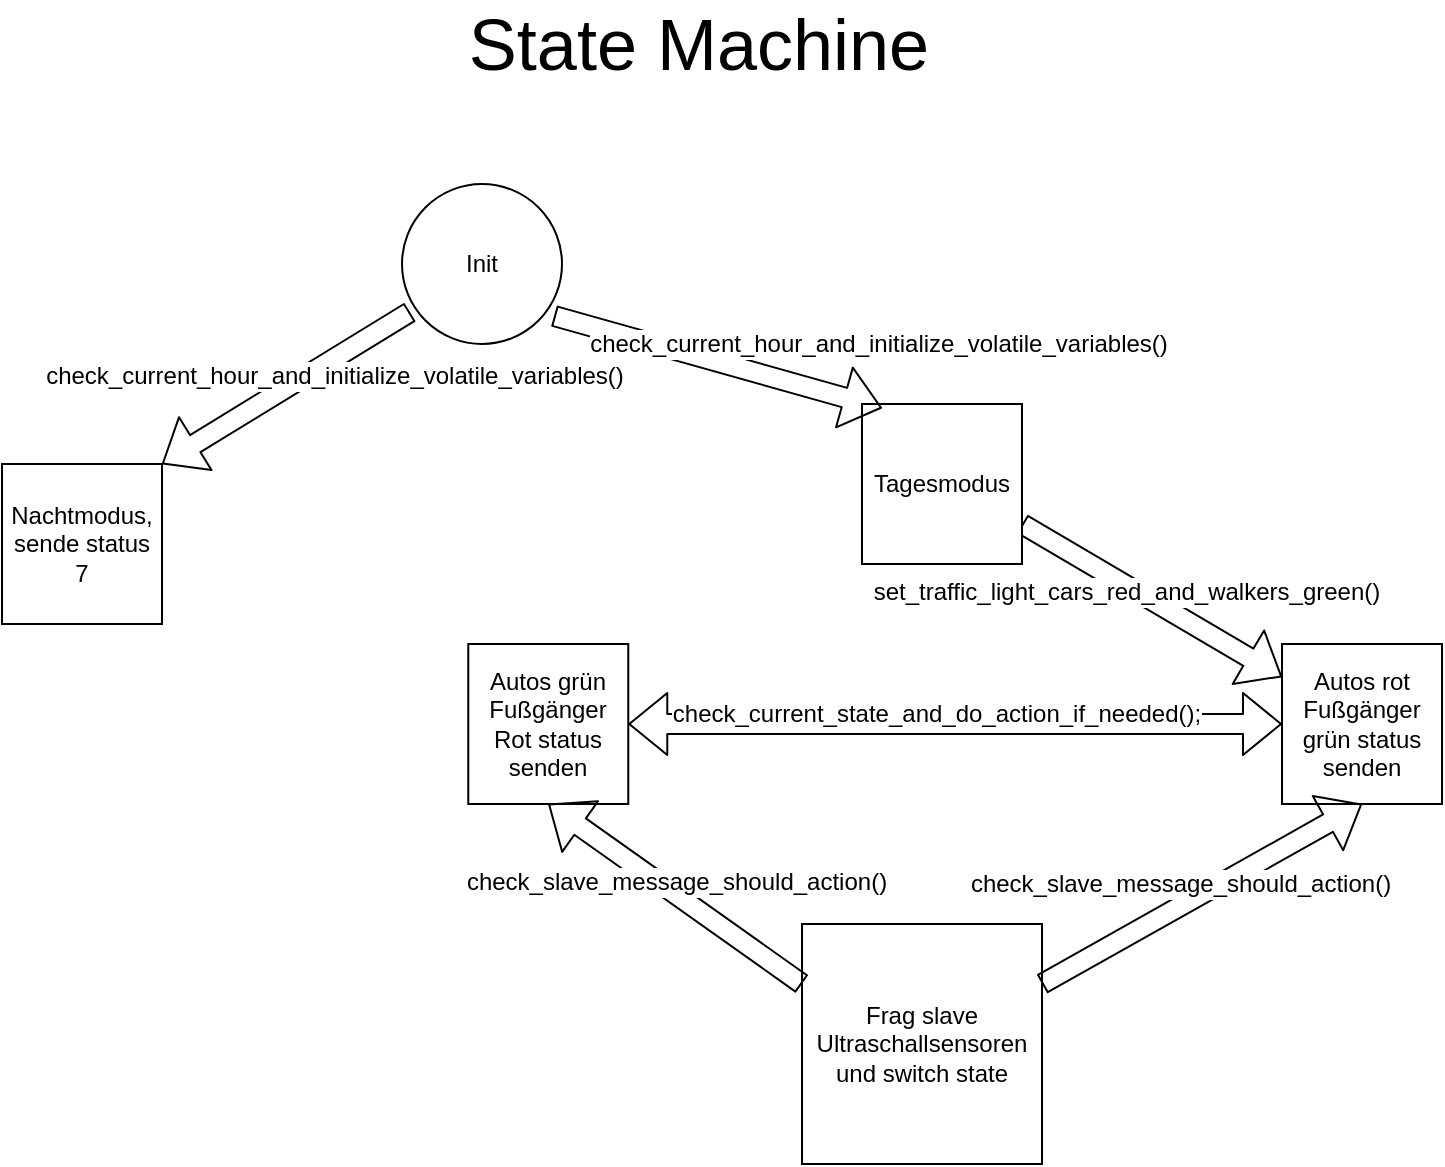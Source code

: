 <mxfile version="12.5.5" type="device"><diagram id="C5RBs43oDa-KdzZeNtuy" name="Page-1"><mxGraphModel dx="1454" dy="844" grid="1" gridSize="10" guides="1" tooltips="1" connect="1" arrows="1" fold="1" page="1" pageScale="1" pageWidth="827" pageHeight="1169" math="0" shadow="0"><root><mxCell id="WIyWlLk6GJQsqaUBKTNV-0"/><mxCell id="WIyWlLk6GJQsqaUBKTNV-1" parent="WIyWlLk6GJQsqaUBKTNV-0"/><mxCell id="KitOFR2kjdoHAZ0fSuVn-0" value="Init" style="ellipse;whiteSpace=wrap;html=1;aspect=fixed;" vertex="1" parent="WIyWlLk6GJQsqaUBKTNV-1"><mxGeometry x="270" y="130" width="80" height="80" as="geometry"/></mxCell><mxCell id="KitOFR2kjdoHAZ0fSuVn-1" value="&lt;div&gt;Nachtmodus, sende status 7&lt;br&gt;&lt;/div&gt;" style="whiteSpace=wrap;html=1;aspect=fixed;" vertex="1" parent="WIyWlLk6GJQsqaUBKTNV-1"><mxGeometry x="70" y="270" width="80" height="80" as="geometry"/></mxCell><mxCell id="KitOFR2kjdoHAZ0fSuVn-3" value="" style="shape=flexArrow;endArrow=classic;html=1;exitX=0.05;exitY=0.8;exitDx=0;exitDy=0;exitPerimeter=0;entryX=1;entryY=0;entryDx=0;entryDy=0;" edge="1" parent="WIyWlLk6GJQsqaUBKTNV-1" source="KitOFR2kjdoHAZ0fSuVn-0" target="KitOFR2kjdoHAZ0fSuVn-1"><mxGeometry width="50" height="50" relative="1" as="geometry"><mxPoint x="70" y="420" as="sourcePoint"/><mxPoint x="260" y="370" as="targetPoint"/><Array as="points"/></mxGeometry></mxCell><mxCell id="KitOFR2kjdoHAZ0fSuVn-14" value="&lt;div&gt;check_current_hour_and_initialize_volatile_variables()&lt;/div&gt;" style="text;html=1;align=center;verticalAlign=middle;resizable=0;points=[];labelBackgroundColor=#ffffff;" vertex="1" connectable="0" parent="KitOFR2kjdoHAZ0fSuVn-3"><mxGeometry x="-0.329" y="7" relative="1" as="geometry"><mxPoint as="offset"/></mxGeometry></mxCell><mxCell id="KitOFR2kjdoHAZ0fSuVn-9" value="Autos grün Fußgänger Rot status senden" style="whiteSpace=wrap;html=1;aspect=fixed;" vertex="1" parent="WIyWlLk6GJQsqaUBKTNV-1"><mxGeometry x="303.14" y="360" width="80" height="80" as="geometry"/></mxCell><mxCell id="KitOFR2kjdoHAZ0fSuVn-11" value="Autos rot Fußgänger grün status senden" style="whiteSpace=wrap;html=1;aspect=fixed;" vertex="1" parent="WIyWlLk6GJQsqaUBKTNV-1"><mxGeometry x="710" y="360" width="80" height="80" as="geometry"/></mxCell><mxCell id="KitOFR2kjdoHAZ0fSuVn-13" value="" style="shape=flexArrow;endArrow=classic;startArrow=classic;html=1;entryX=0;entryY=0.5;entryDx=0;entryDy=0;exitX=1;exitY=0.5;exitDx=0;exitDy=0;" edge="1" parent="WIyWlLk6GJQsqaUBKTNV-1" source="KitOFR2kjdoHAZ0fSuVn-9" target="KitOFR2kjdoHAZ0fSuVn-11"><mxGeometry width="50" height="50" relative="1" as="geometry"><mxPoint x="285" y="660" as="sourcePoint"/><mxPoint x="435" y="660" as="targetPoint"/></mxGeometry></mxCell><mxCell id="KitOFR2kjdoHAZ0fSuVn-16" value="check_current_state_and_do_action_if_needed();" style="text;html=1;align=center;verticalAlign=middle;resizable=0;points=[];labelBackgroundColor=#ffffff;" vertex="1" connectable="0" parent="KitOFR2kjdoHAZ0fSuVn-13"><mxGeometry x="-0.06" y="5" relative="1" as="geometry"><mxPoint as="offset"/></mxGeometry></mxCell><mxCell id="KitOFR2kjdoHAZ0fSuVn-19" value="Frag slave Ultraschallsensoren und switch state" style="whiteSpace=wrap;html=1;aspect=fixed;" vertex="1" parent="WIyWlLk6GJQsqaUBKTNV-1"><mxGeometry x="470" y="500" width="120" height="120" as="geometry"/></mxCell><mxCell id="KitOFR2kjdoHAZ0fSuVn-22" value="" style="shape=flexArrow;endArrow=classic;html=1;entryX=0.5;entryY=1;entryDx=0;entryDy=0;exitX=0;exitY=0.25;exitDx=0;exitDy=0;" edge="1" parent="WIyWlLk6GJQsqaUBKTNV-1" source="KitOFR2kjdoHAZ0fSuVn-19" target="KitOFR2kjdoHAZ0fSuVn-9"><mxGeometry width="50" height="50" relative="1" as="geometry"><mxPoint x="80" y="690" as="sourcePoint"/><mxPoint x="130" y="640" as="targetPoint"/></mxGeometry></mxCell><mxCell id="KitOFR2kjdoHAZ0fSuVn-35" value="check_slave_message_should_action()" style="text;html=1;align=center;verticalAlign=middle;resizable=0;points=[];labelBackgroundColor=#ffffff;" vertex="1" connectable="0" parent="KitOFR2kjdoHAZ0fSuVn-22"><mxGeometry x="0.043" y="-5" relative="1" as="geometry"><mxPoint as="offset"/></mxGeometry></mxCell><mxCell id="KitOFR2kjdoHAZ0fSuVn-23" value="" style="shape=flexArrow;endArrow=classic;html=1;entryX=0.5;entryY=1;entryDx=0;entryDy=0;exitX=1;exitY=0.25;exitDx=0;exitDy=0;" edge="1" parent="WIyWlLk6GJQsqaUBKTNV-1" source="KitOFR2kjdoHAZ0fSuVn-19" target="KitOFR2kjdoHAZ0fSuVn-11"><mxGeometry width="50" height="50" relative="1" as="geometry"><mxPoint x="450" y="540.0" as="sourcePoint"/><mxPoint x="380" y="450" as="targetPoint"/></mxGeometry></mxCell><mxCell id="KitOFR2kjdoHAZ0fSuVn-38" value="check_slave_message_should_action()" style="text;html=1;align=center;verticalAlign=middle;resizable=0;points=[];labelBackgroundColor=#ffffff;" vertex="1" connectable="0" parent="KitOFR2kjdoHAZ0fSuVn-23"><mxGeometry x="-0.077" y="10" relative="1" as="geometry"><mxPoint as="offset"/></mxGeometry></mxCell><mxCell id="KitOFR2kjdoHAZ0fSuVn-24" value="" style="shape=flexArrow;endArrow=classic;html=1;exitX=1;exitY=0.75;exitDx=0;exitDy=0;" edge="1" parent="WIyWlLk6GJQsqaUBKTNV-1" source="KitOFR2kjdoHAZ0fSuVn-28" target="KitOFR2kjdoHAZ0fSuVn-11"><mxGeometry width="50" height="50" relative="1" as="geometry"><mxPoint x="480" y="320" as="sourcePoint"/><mxPoint x="110" y="660" as="targetPoint"/></mxGeometry></mxCell><mxCell id="KitOFR2kjdoHAZ0fSuVn-37" value="&lt;div&gt;set_traffic_light_cars_red_and_walkers_green()&lt;/div&gt;" style="text;html=1;align=center;verticalAlign=middle;resizable=0;points=[];labelBackgroundColor=#ffffff;" vertex="1" connectable="0" parent="KitOFR2kjdoHAZ0fSuVn-24"><mxGeometry x="-0.18" y="-3" relative="1" as="geometry"><mxPoint as="offset"/></mxGeometry></mxCell><mxCell id="KitOFR2kjdoHAZ0fSuVn-28" value="Tagesmodus" style="whiteSpace=wrap;html=1;aspect=fixed;" vertex="1" parent="WIyWlLk6GJQsqaUBKTNV-1"><mxGeometry x="500" y="240" width="80" height="80" as="geometry"/></mxCell><mxCell id="KitOFR2kjdoHAZ0fSuVn-29" value="" style="shape=flexArrow;endArrow=classic;html=1;exitX=0.95;exitY=0.825;exitDx=0;exitDy=0;exitPerimeter=0;entryX=0.125;entryY=0.025;entryDx=0;entryDy=0;entryPerimeter=0;" edge="1" target="KitOFR2kjdoHAZ0fSuVn-28" parent="WIyWlLk6GJQsqaUBKTNV-1"><mxGeometry width="50" height="50" relative="1" as="geometry"><mxPoint x="346" y="196" as="sourcePoint"/><mxPoint x="390" y="279.093" as="targetPoint"/><Array as="points"/></mxGeometry></mxCell><mxCell id="KitOFR2kjdoHAZ0fSuVn-30" value="&lt;div&gt;check_current_hour_and_initialize_volatile_variables()&lt;/div&gt;" style="text;html=1;align=center;verticalAlign=middle;resizable=0;points=[];labelBackgroundColor=#ffffff;rotation=0;" vertex="1" connectable="0" parent="KitOFR2kjdoHAZ0fSuVn-29"><mxGeometry x="-0.345" relative="1" as="geometry"><mxPoint x="107.79" y="-1.05" as="offset"/></mxGeometry></mxCell><mxCell id="KitOFR2kjdoHAZ0fSuVn-40" value="&lt;font style=&quot;font-size: 36px&quot;&gt;State Machine&lt;/font&gt;" style="text;html=1;strokeColor=none;fillColor=none;align=center;verticalAlign=middle;whiteSpace=wrap;rounded=0;" vertex="1" parent="WIyWlLk6GJQsqaUBKTNV-1"><mxGeometry x="247.43" y="50" width="342.57" height="20" as="geometry"/></mxCell></root></mxGraphModel></diagram></mxfile>
